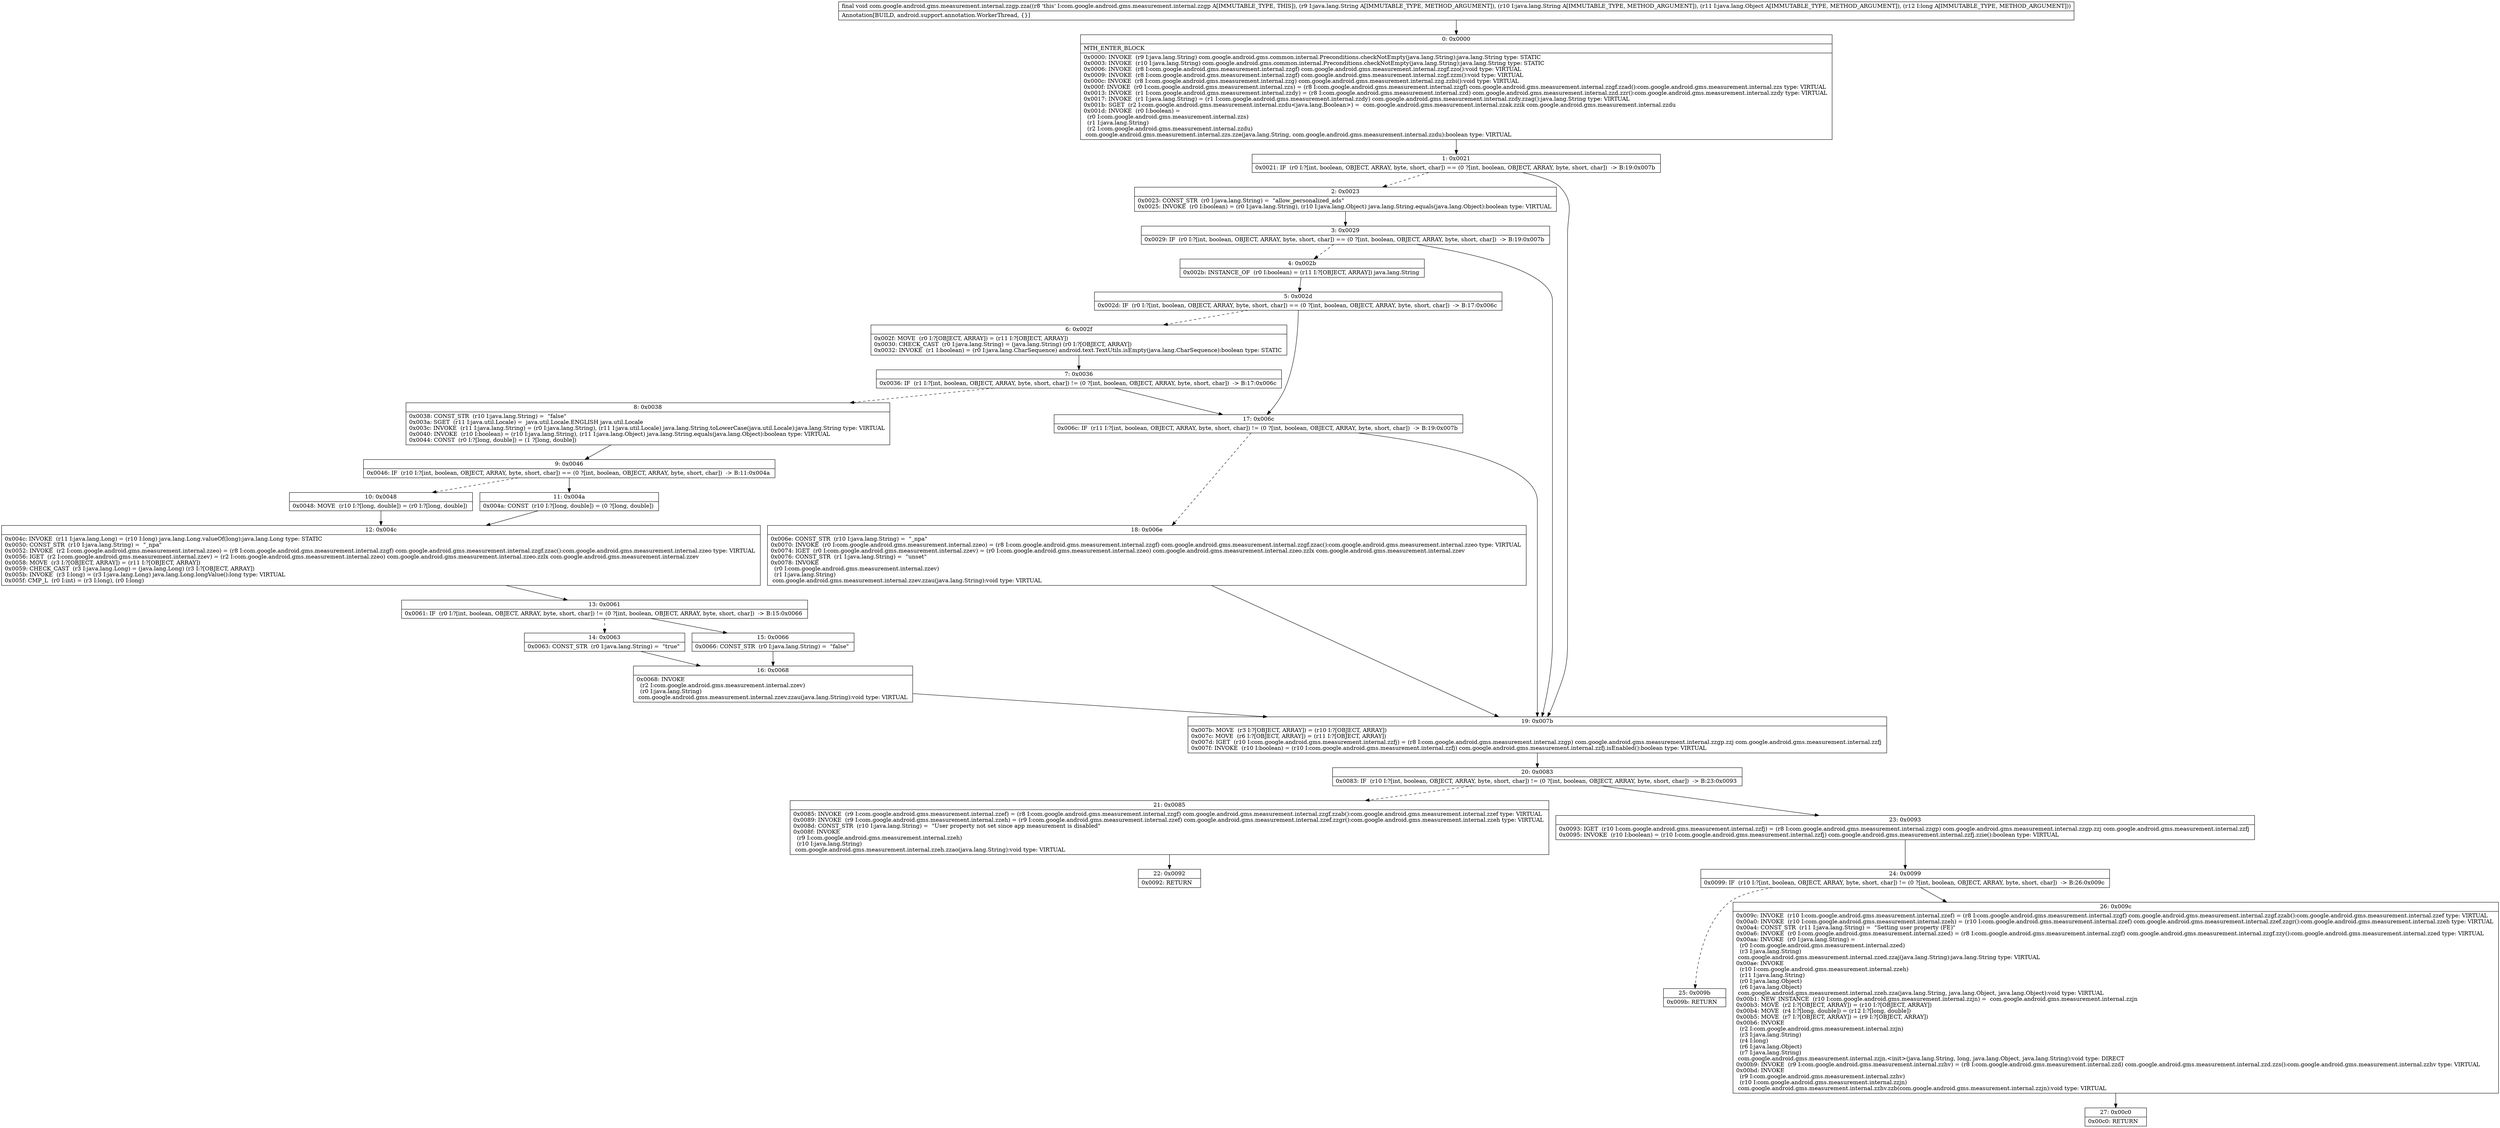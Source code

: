 digraph "CFG forcom.google.android.gms.measurement.internal.zzgp.zza(Ljava\/lang\/String;Ljava\/lang\/String;Ljava\/lang\/Object;J)V" {
Node_0 [shape=record,label="{0\:\ 0x0000|MTH_ENTER_BLOCK\l|0x0000: INVOKE  (r9 I:java.lang.String) com.google.android.gms.common.internal.Preconditions.checkNotEmpty(java.lang.String):java.lang.String type: STATIC \l0x0003: INVOKE  (r10 I:java.lang.String) com.google.android.gms.common.internal.Preconditions.checkNotEmpty(java.lang.String):java.lang.String type: STATIC \l0x0006: INVOKE  (r8 I:com.google.android.gms.measurement.internal.zzgf) com.google.android.gms.measurement.internal.zzgf.zzo():void type: VIRTUAL \l0x0009: INVOKE  (r8 I:com.google.android.gms.measurement.internal.zzgf) com.google.android.gms.measurement.internal.zzgf.zzm():void type: VIRTUAL \l0x000c: INVOKE  (r8 I:com.google.android.gms.measurement.internal.zzg) com.google.android.gms.measurement.internal.zzg.zzbi():void type: VIRTUAL \l0x000f: INVOKE  (r0 I:com.google.android.gms.measurement.internal.zzs) = (r8 I:com.google.android.gms.measurement.internal.zzgf) com.google.android.gms.measurement.internal.zzgf.zzad():com.google.android.gms.measurement.internal.zzs type: VIRTUAL \l0x0013: INVOKE  (r1 I:com.google.android.gms.measurement.internal.zzdy) = (r8 I:com.google.android.gms.measurement.internal.zzd) com.google.android.gms.measurement.internal.zzd.zzr():com.google.android.gms.measurement.internal.zzdy type: VIRTUAL \l0x0017: INVOKE  (r1 I:java.lang.String) = (r1 I:com.google.android.gms.measurement.internal.zzdy) com.google.android.gms.measurement.internal.zzdy.zzag():java.lang.String type: VIRTUAL \l0x001b: SGET  (r2 I:com.google.android.gms.measurement.internal.zzdu\<java.lang.Boolean\>) =  com.google.android.gms.measurement.internal.zzak.zzik com.google.android.gms.measurement.internal.zzdu \l0x001d: INVOKE  (r0 I:boolean) = \l  (r0 I:com.google.android.gms.measurement.internal.zzs)\l  (r1 I:java.lang.String)\l  (r2 I:com.google.android.gms.measurement.internal.zzdu)\l com.google.android.gms.measurement.internal.zzs.zze(java.lang.String, com.google.android.gms.measurement.internal.zzdu):boolean type: VIRTUAL \l}"];
Node_1 [shape=record,label="{1\:\ 0x0021|0x0021: IF  (r0 I:?[int, boolean, OBJECT, ARRAY, byte, short, char]) == (0 ?[int, boolean, OBJECT, ARRAY, byte, short, char])  \-\> B:19:0x007b \l}"];
Node_2 [shape=record,label="{2\:\ 0x0023|0x0023: CONST_STR  (r0 I:java.lang.String) =  \"allow_personalized_ads\" \l0x0025: INVOKE  (r0 I:boolean) = (r0 I:java.lang.String), (r10 I:java.lang.Object) java.lang.String.equals(java.lang.Object):boolean type: VIRTUAL \l}"];
Node_3 [shape=record,label="{3\:\ 0x0029|0x0029: IF  (r0 I:?[int, boolean, OBJECT, ARRAY, byte, short, char]) == (0 ?[int, boolean, OBJECT, ARRAY, byte, short, char])  \-\> B:19:0x007b \l}"];
Node_4 [shape=record,label="{4\:\ 0x002b|0x002b: INSTANCE_OF  (r0 I:boolean) = (r11 I:?[OBJECT, ARRAY]) java.lang.String \l}"];
Node_5 [shape=record,label="{5\:\ 0x002d|0x002d: IF  (r0 I:?[int, boolean, OBJECT, ARRAY, byte, short, char]) == (0 ?[int, boolean, OBJECT, ARRAY, byte, short, char])  \-\> B:17:0x006c \l}"];
Node_6 [shape=record,label="{6\:\ 0x002f|0x002f: MOVE  (r0 I:?[OBJECT, ARRAY]) = (r11 I:?[OBJECT, ARRAY]) \l0x0030: CHECK_CAST  (r0 I:java.lang.String) = (java.lang.String) (r0 I:?[OBJECT, ARRAY]) \l0x0032: INVOKE  (r1 I:boolean) = (r0 I:java.lang.CharSequence) android.text.TextUtils.isEmpty(java.lang.CharSequence):boolean type: STATIC \l}"];
Node_7 [shape=record,label="{7\:\ 0x0036|0x0036: IF  (r1 I:?[int, boolean, OBJECT, ARRAY, byte, short, char]) != (0 ?[int, boolean, OBJECT, ARRAY, byte, short, char])  \-\> B:17:0x006c \l}"];
Node_8 [shape=record,label="{8\:\ 0x0038|0x0038: CONST_STR  (r10 I:java.lang.String) =  \"false\" \l0x003a: SGET  (r11 I:java.util.Locale) =  java.util.Locale.ENGLISH java.util.Locale \l0x003c: INVOKE  (r11 I:java.lang.String) = (r0 I:java.lang.String), (r11 I:java.util.Locale) java.lang.String.toLowerCase(java.util.Locale):java.lang.String type: VIRTUAL \l0x0040: INVOKE  (r10 I:boolean) = (r10 I:java.lang.String), (r11 I:java.lang.Object) java.lang.String.equals(java.lang.Object):boolean type: VIRTUAL \l0x0044: CONST  (r0 I:?[long, double]) = (1 ?[long, double]) \l}"];
Node_9 [shape=record,label="{9\:\ 0x0046|0x0046: IF  (r10 I:?[int, boolean, OBJECT, ARRAY, byte, short, char]) == (0 ?[int, boolean, OBJECT, ARRAY, byte, short, char])  \-\> B:11:0x004a \l}"];
Node_10 [shape=record,label="{10\:\ 0x0048|0x0048: MOVE  (r10 I:?[long, double]) = (r0 I:?[long, double]) \l}"];
Node_11 [shape=record,label="{11\:\ 0x004a|0x004a: CONST  (r10 I:?[long, double]) = (0 ?[long, double]) \l}"];
Node_12 [shape=record,label="{12\:\ 0x004c|0x004c: INVOKE  (r11 I:java.lang.Long) = (r10 I:long) java.lang.Long.valueOf(long):java.lang.Long type: STATIC \l0x0050: CONST_STR  (r10 I:java.lang.String) =  \"_npa\" \l0x0052: INVOKE  (r2 I:com.google.android.gms.measurement.internal.zzeo) = (r8 I:com.google.android.gms.measurement.internal.zzgf) com.google.android.gms.measurement.internal.zzgf.zzac():com.google.android.gms.measurement.internal.zzeo type: VIRTUAL \l0x0056: IGET  (r2 I:com.google.android.gms.measurement.internal.zzev) = (r2 I:com.google.android.gms.measurement.internal.zzeo) com.google.android.gms.measurement.internal.zzeo.zzlx com.google.android.gms.measurement.internal.zzev \l0x0058: MOVE  (r3 I:?[OBJECT, ARRAY]) = (r11 I:?[OBJECT, ARRAY]) \l0x0059: CHECK_CAST  (r3 I:java.lang.Long) = (java.lang.Long) (r3 I:?[OBJECT, ARRAY]) \l0x005b: INVOKE  (r3 I:long) = (r3 I:java.lang.Long) java.lang.Long.longValue():long type: VIRTUAL \l0x005f: CMP_L  (r0 I:int) = (r3 I:long), (r0 I:long) \l}"];
Node_13 [shape=record,label="{13\:\ 0x0061|0x0061: IF  (r0 I:?[int, boolean, OBJECT, ARRAY, byte, short, char]) != (0 ?[int, boolean, OBJECT, ARRAY, byte, short, char])  \-\> B:15:0x0066 \l}"];
Node_14 [shape=record,label="{14\:\ 0x0063|0x0063: CONST_STR  (r0 I:java.lang.String) =  \"true\" \l}"];
Node_15 [shape=record,label="{15\:\ 0x0066|0x0066: CONST_STR  (r0 I:java.lang.String) =  \"false\" \l}"];
Node_16 [shape=record,label="{16\:\ 0x0068|0x0068: INVOKE  \l  (r2 I:com.google.android.gms.measurement.internal.zzev)\l  (r0 I:java.lang.String)\l com.google.android.gms.measurement.internal.zzev.zzau(java.lang.String):void type: VIRTUAL \l}"];
Node_17 [shape=record,label="{17\:\ 0x006c|0x006c: IF  (r11 I:?[int, boolean, OBJECT, ARRAY, byte, short, char]) != (0 ?[int, boolean, OBJECT, ARRAY, byte, short, char])  \-\> B:19:0x007b \l}"];
Node_18 [shape=record,label="{18\:\ 0x006e|0x006e: CONST_STR  (r10 I:java.lang.String) =  \"_npa\" \l0x0070: INVOKE  (r0 I:com.google.android.gms.measurement.internal.zzeo) = (r8 I:com.google.android.gms.measurement.internal.zzgf) com.google.android.gms.measurement.internal.zzgf.zzac():com.google.android.gms.measurement.internal.zzeo type: VIRTUAL \l0x0074: IGET  (r0 I:com.google.android.gms.measurement.internal.zzev) = (r0 I:com.google.android.gms.measurement.internal.zzeo) com.google.android.gms.measurement.internal.zzeo.zzlx com.google.android.gms.measurement.internal.zzev \l0x0076: CONST_STR  (r1 I:java.lang.String) =  \"unset\" \l0x0078: INVOKE  \l  (r0 I:com.google.android.gms.measurement.internal.zzev)\l  (r1 I:java.lang.String)\l com.google.android.gms.measurement.internal.zzev.zzau(java.lang.String):void type: VIRTUAL \l}"];
Node_19 [shape=record,label="{19\:\ 0x007b|0x007b: MOVE  (r3 I:?[OBJECT, ARRAY]) = (r10 I:?[OBJECT, ARRAY]) \l0x007c: MOVE  (r6 I:?[OBJECT, ARRAY]) = (r11 I:?[OBJECT, ARRAY]) \l0x007d: IGET  (r10 I:com.google.android.gms.measurement.internal.zzfj) = (r8 I:com.google.android.gms.measurement.internal.zzgp) com.google.android.gms.measurement.internal.zzgp.zzj com.google.android.gms.measurement.internal.zzfj \l0x007f: INVOKE  (r10 I:boolean) = (r10 I:com.google.android.gms.measurement.internal.zzfj) com.google.android.gms.measurement.internal.zzfj.isEnabled():boolean type: VIRTUAL \l}"];
Node_20 [shape=record,label="{20\:\ 0x0083|0x0083: IF  (r10 I:?[int, boolean, OBJECT, ARRAY, byte, short, char]) != (0 ?[int, boolean, OBJECT, ARRAY, byte, short, char])  \-\> B:23:0x0093 \l}"];
Node_21 [shape=record,label="{21\:\ 0x0085|0x0085: INVOKE  (r9 I:com.google.android.gms.measurement.internal.zzef) = (r8 I:com.google.android.gms.measurement.internal.zzgf) com.google.android.gms.measurement.internal.zzgf.zzab():com.google.android.gms.measurement.internal.zzef type: VIRTUAL \l0x0089: INVOKE  (r9 I:com.google.android.gms.measurement.internal.zzeh) = (r9 I:com.google.android.gms.measurement.internal.zzef) com.google.android.gms.measurement.internal.zzef.zzgr():com.google.android.gms.measurement.internal.zzeh type: VIRTUAL \l0x008d: CONST_STR  (r10 I:java.lang.String) =  \"User property not set since app measurement is disabled\" \l0x008f: INVOKE  \l  (r9 I:com.google.android.gms.measurement.internal.zzeh)\l  (r10 I:java.lang.String)\l com.google.android.gms.measurement.internal.zzeh.zzao(java.lang.String):void type: VIRTUAL \l}"];
Node_22 [shape=record,label="{22\:\ 0x0092|0x0092: RETURN   \l}"];
Node_23 [shape=record,label="{23\:\ 0x0093|0x0093: IGET  (r10 I:com.google.android.gms.measurement.internal.zzfj) = (r8 I:com.google.android.gms.measurement.internal.zzgp) com.google.android.gms.measurement.internal.zzgp.zzj com.google.android.gms.measurement.internal.zzfj \l0x0095: INVOKE  (r10 I:boolean) = (r10 I:com.google.android.gms.measurement.internal.zzfj) com.google.android.gms.measurement.internal.zzfj.zzie():boolean type: VIRTUAL \l}"];
Node_24 [shape=record,label="{24\:\ 0x0099|0x0099: IF  (r10 I:?[int, boolean, OBJECT, ARRAY, byte, short, char]) != (0 ?[int, boolean, OBJECT, ARRAY, byte, short, char])  \-\> B:26:0x009c \l}"];
Node_25 [shape=record,label="{25\:\ 0x009b|0x009b: RETURN   \l}"];
Node_26 [shape=record,label="{26\:\ 0x009c|0x009c: INVOKE  (r10 I:com.google.android.gms.measurement.internal.zzef) = (r8 I:com.google.android.gms.measurement.internal.zzgf) com.google.android.gms.measurement.internal.zzgf.zzab():com.google.android.gms.measurement.internal.zzef type: VIRTUAL \l0x00a0: INVOKE  (r10 I:com.google.android.gms.measurement.internal.zzeh) = (r10 I:com.google.android.gms.measurement.internal.zzef) com.google.android.gms.measurement.internal.zzef.zzgr():com.google.android.gms.measurement.internal.zzeh type: VIRTUAL \l0x00a4: CONST_STR  (r11 I:java.lang.String) =  \"Setting user property (FE)\" \l0x00a6: INVOKE  (r0 I:com.google.android.gms.measurement.internal.zzed) = (r8 I:com.google.android.gms.measurement.internal.zzgf) com.google.android.gms.measurement.internal.zzgf.zzy():com.google.android.gms.measurement.internal.zzed type: VIRTUAL \l0x00aa: INVOKE  (r0 I:java.lang.String) = \l  (r0 I:com.google.android.gms.measurement.internal.zzed)\l  (r3 I:java.lang.String)\l com.google.android.gms.measurement.internal.zzed.zzaj(java.lang.String):java.lang.String type: VIRTUAL \l0x00ae: INVOKE  \l  (r10 I:com.google.android.gms.measurement.internal.zzeh)\l  (r11 I:java.lang.String)\l  (r0 I:java.lang.Object)\l  (r6 I:java.lang.Object)\l com.google.android.gms.measurement.internal.zzeh.zza(java.lang.String, java.lang.Object, java.lang.Object):void type: VIRTUAL \l0x00b1: NEW_INSTANCE  (r10 I:com.google.android.gms.measurement.internal.zzjn) =  com.google.android.gms.measurement.internal.zzjn \l0x00b3: MOVE  (r2 I:?[OBJECT, ARRAY]) = (r10 I:?[OBJECT, ARRAY]) \l0x00b4: MOVE  (r4 I:?[long, double]) = (r12 I:?[long, double]) \l0x00b5: MOVE  (r7 I:?[OBJECT, ARRAY]) = (r9 I:?[OBJECT, ARRAY]) \l0x00b6: INVOKE  \l  (r2 I:com.google.android.gms.measurement.internal.zzjn)\l  (r3 I:java.lang.String)\l  (r4 I:long)\l  (r6 I:java.lang.Object)\l  (r7 I:java.lang.String)\l com.google.android.gms.measurement.internal.zzjn.\<init\>(java.lang.String, long, java.lang.Object, java.lang.String):void type: DIRECT \l0x00b9: INVOKE  (r9 I:com.google.android.gms.measurement.internal.zzhv) = (r8 I:com.google.android.gms.measurement.internal.zzd) com.google.android.gms.measurement.internal.zzd.zzs():com.google.android.gms.measurement.internal.zzhv type: VIRTUAL \l0x00bd: INVOKE  \l  (r9 I:com.google.android.gms.measurement.internal.zzhv)\l  (r10 I:com.google.android.gms.measurement.internal.zzjn)\l com.google.android.gms.measurement.internal.zzhv.zzb(com.google.android.gms.measurement.internal.zzjn):void type: VIRTUAL \l}"];
Node_27 [shape=record,label="{27\:\ 0x00c0|0x00c0: RETURN   \l}"];
MethodNode[shape=record,label="{final void com.google.android.gms.measurement.internal.zzgp.zza((r8 'this' I:com.google.android.gms.measurement.internal.zzgp A[IMMUTABLE_TYPE, THIS]), (r9 I:java.lang.String A[IMMUTABLE_TYPE, METHOD_ARGUMENT]), (r10 I:java.lang.String A[IMMUTABLE_TYPE, METHOD_ARGUMENT]), (r11 I:java.lang.Object A[IMMUTABLE_TYPE, METHOD_ARGUMENT]), (r12 I:long A[IMMUTABLE_TYPE, METHOD_ARGUMENT]))  | Annotation[BUILD, android.support.annotation.WorkerThread, \{\}]\l}"];
MethodNode -> Node_0;
Node_0 -> Node_1;
Node_1 -> Node_2[style=dashed];
Node_1 -> Node_19;
Node_2 -> Node_3;
Node_3 -> Node_4[style=dashed];
Node_3 -> Node_19;
Node_4 -> Node_5;
Node_5 -> Node_6[style=dashed];
Node_5 -> Node_17;
Node_6 -> Node_7;
Node_7 -> Node_8[style=dashed];
Node_7 -> Node_17;
Node_8 -> Node_9;
Node_9 -> Node_10[style=dashed];
Node_9 -> Node_11;
Node_10 -> Node_12;
Node_11 -> Node_12;
Node_12 -> Node_13;
Node_13 -> Node_14[style=dashed];
Node_13 -> Node_15;
Node_14 -> Node_16;
Node_15 -> Node_16;
Node_16 -> Node_19;
Node_17 -> Node_18[style=dashed];
Node_17 -> Node_19;
Node_18 -> Node_19;
Node_19 -> Node_20;
Node_20 -> Node_21[style=dashed];
Node_20 -> Node_23;
Node_21 -> Node_22;
Node_23 -> Node_24;
Node_24 -> Node_25[style=dashed];
Node_24 -> Node_26;
Node_26 -> Node_27;
}

